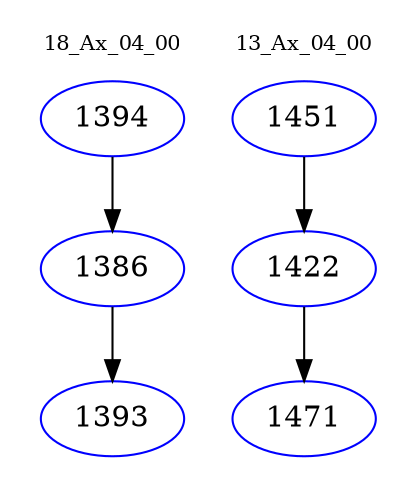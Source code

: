 digraph{
subgraph cluster_0 {
color = white
label = "18_Ax_04_00";
fontsize=10;
T0_1394 [label="1394", color="blue"]
T0_1394 -> T0_1386 [color="black"]
T0_1386 [label="1386", color="blue"]
T0_1386 -> T0_1393 [color="black"]
T0_1393 [label="1393", color="blue"]
}
subgraph cluster_1 {
color = white
label = "13_Ax_04_00";
fontsize=10;
T1_1451 [label="1451", color="blue"]
T1_1451 -> T1_1422 [color="black"]
T1_1422 [label="1422", color="blue"]
T1_1422 -> T1_1471 [color="black"]
T1_1471 [label="1471", color="blue"]
}
}
